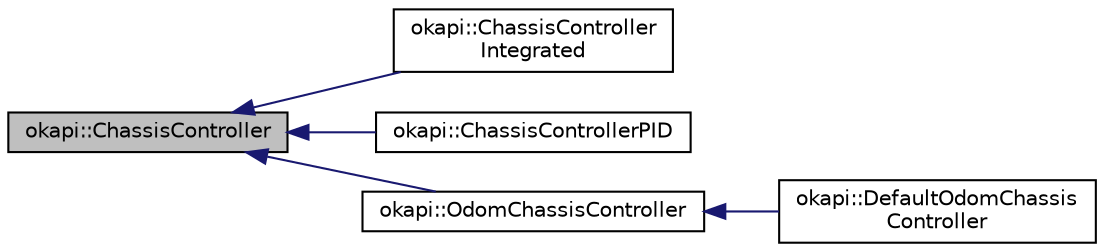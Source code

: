 digraph "okapi::ChassisController"
{
 // LATEX_PDF_SIZE
  edge [fontname="Helvetica",fontsize="10",labelfontname="Helvetica",labelfontsize="10"];
  node [fontname="Helvetica",fontsize="10",shape=record];
  rankdir="LR";
  Node1 [label="okapi::ChassisController",height=0.2,width=0.4,color="black", fillcolor="grey75", style="filled", fontcolor="black",tooltip=" "];
  Node1 -> Node2 [dir="back",color="midnightblue",fontsize="10",style="solid",fontname="Helvetica"];
  Node2 [label="okapi::ChassisController\lIntegrated",height=0.2,width=0.4,color="black", fillcolor="white", style="filled",URL="$classokapi_1_1ChassisControllerIntegrated.html",tooltip=" "];
  Node1 -> Node3 [dir="back",color="midnightblue",fontsize="10",style="solid",fontname="Helvetica"];
  Node3 [label="okapi::ChassisControllerPID",height=0.2,width=0.4,color="black", fillcolor="white", style="filled",URL="$classokapi_1_1ChassisControllerPID.html",tooltip=" "];
  Node1 -> Node4 [dir="back",color="midnightblue",fontsize="10",style="solid",fontname="Helvetica"];
  Node4 [label="okapi::OdomChassisController",height=0.2,width=0.4,color="black", fillcolor="white", style="filled",URL="$classokapi_1_1OdomChassisController.html",tooltip=" "];
  Node4 -> Node5 [dir="back",color="midnightblue",fontsize="10",style="solid",fontname="Helvetica"];
  Node5 [label="okapi::DefaultOdomChassis\lController",height=0.2,width=0.4,color="black", fillcolor="white", style="filled",URL="$classokapi_1_1DefaultOdomChassisController.html",tooltip=" "];
}
